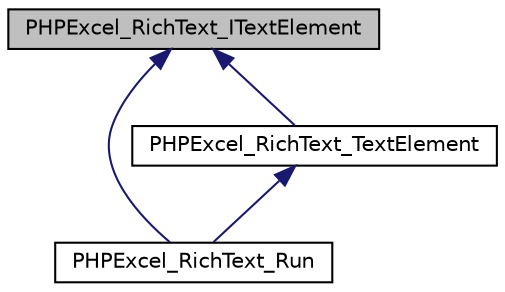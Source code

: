 digraph "PHPExcel_RichText_ITextElement"
{
  edge [fontname="Helvetica",fontsize="10",labelfontname="Helvetica",labelfontsize="10"];
  node [fontname="Helvetica",fontsize="10",shape=record];
  Node0 [label="PHPExcel_RichText_ITextElement",height=0.2,width=0.4,color="black", fillcolor="grey75", style="filled", fontcolor="black"];
  Node0 -> Node1 [dir="back",color="midnightblue",fontsize="10",style="solid",fontname="Helvetica"];
  Node1 [label="PHPExcel_RichText_Run",height=0.2,width=0.4,color="black", fillcolor="white", style="filled",URL="$class_p_h_p_excel___rich_text___run.html"];
  Node0 -> Node2 [dir="back",color="midnightblue",fontsize="10",style="solid",fontname="Helvetica"];
  Node2 [label="PHPExcel_RichText_TextElement",height=0.2,width=0.4,color="black", fillcolor="white", style="filled",URL="$class_p_h_p_excel___rich_text___text_element.html"];
  Node2 -> Node1 [dir="back",color="midnightblue",fontsize="10",style="solid",fontname="Helvetica"];
}
